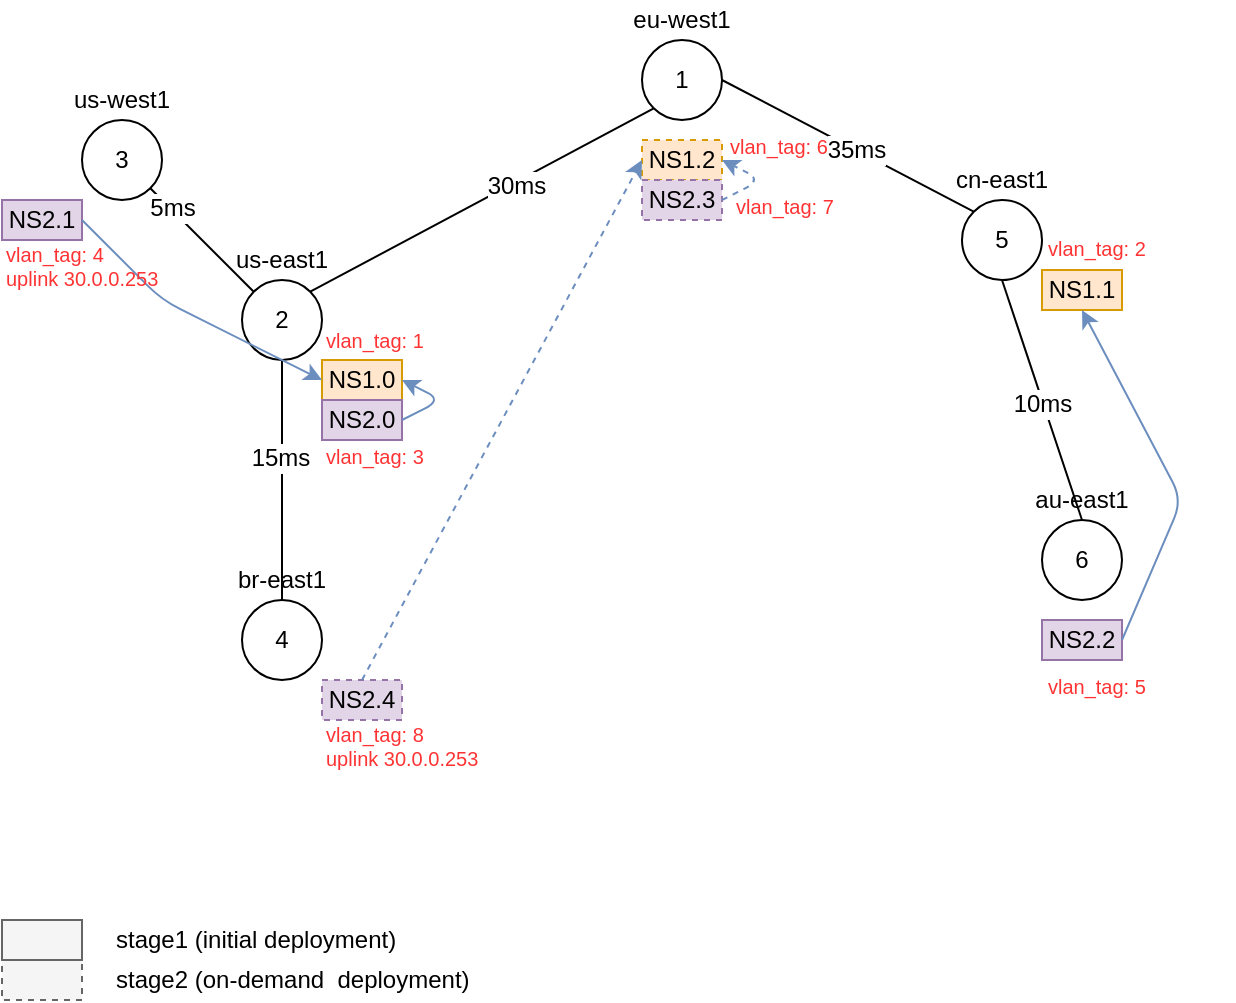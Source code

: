 <mxfile version="10.7.7" type="device"><diagram id="4vhg_s9XQWIRAxKi3bIL" name="Page-1"><mxGraphModel dx="1078" dy="798" grid="1" gridSize="10" guides="1" tooltips="1" connect="1" arrows="1" fold="1" page="1" pageScale="1" pageWidth="827" pageHeight="1169" math="0" shadow="0"><root><mxCell id="0"/><mxCell id="1" parent="0"/><mxCell id="ALgstblKvS4qDbaP3b99-1" value="1" style="ellipse;whiteSpace=wrap;html=1;aspect=fixed;" parent="1" vertex="1"><mxGeometry x="400" y="160" width="40" height="40" as="geometry"/></mxCell><mxCell id="ALgstblKvS4qDbaP3b99-2" value="2" style="ellipse;whiteSpace=wrap;html=1;aspect=fixed;" parent="1" vertex="1"><mxGeometry x="200" y="280" width="40" height="40" as="geometry"/></mxCell><mxCell id="ALgstblKvS4qDbaP3b99-3" value="3" style="ellipse;whiteSpace=wrap;html=1;aspect=fixed;" parent="1" vertex="1"><mxGeometry x="120" y="200" width="40" height="40" as="geometry"/></mxCell><mxCell id="ALgstblKvS4qDbaP3b99-4" value="4" style="ellipse;whiteSpace=wrap;html=1;aspect=fixed;" parent="1" vertex="1"><mxGeometry x="200" y="440" width="40" height="40" as="geometry"/></mxCell><mxCell id="ALgstblKvS4qDbaP3b99-6" value="5" style="ellipse;whiteSpace=wrap;html=1;aspect=fixed;" parent="1" vertex="1"><mxGeometry x="560" y="240" width="40" height="40" as="geometry"/></mxCell><mxCell id="ALgstblKvS4qDbaP3b99-7" value="6" style="ellipse;whiteSpace=wrap;html=1;aspect=fixed;" parent="1" vertex="1"><mxGeometry x="600" y="400" width="40" height="40" as="geometry"/></mxCell><mxCell id="ALgstblKvS4qDbaP3b99-8" value="eu-west1" style="text;html=1;strokeColor=none;fillColor=none;align=center;verticalAlign=middle;whiteSpace=wrap;rounded=0;" parent="1" vertex="1"><mxGeometry x="375" y="140" width="90" height="20" as="geometry"/></mxCell><mxCell id="ALgstblKvS4qDbaP3b99-9" value="cn-east1" style="text;html=1;strokeColor=none;fillColor=none;align=center;verticalAlign=middle;whiteSpace=wrap;rounded=0;" parent="1" vertex="1"><mxGeometry x="535" y="220" width="90" height="20" as="geometry"/></mxCell><mxCell id="ALgstblKvS4qDbaP3b99-10" value="au-east1" style="text;html=1;strokeColor=none;fillColor=none;align=center;verticalAlign=middle;whiteSpace=wrap;rounded=0;" parent="1" vertex="1"><mxGeometry x="575" y="380" width="90" height="20" as="geometry"/></mxCell><mxCell id="ALgstblKvS4qDbaP3b99-11" value="us-east1" style="text;html=1;strokeColor=none;fillColor=none;align=center;verticalAlign=middle;whiteSpace=wrap;rounded=0;" parent="1" vertex="1"><mxGeometry x="175" y="260" width="90" height="20" as="geometry"/></mxCell><mxCell id="ALgstblKvS4qDbaP3b99-12" value="us-west1" style="text;html=1;strokeColor=none;fillColor=none;align=center;verticalAlign=middle;whiteSpace=wrap;rounded=0;" parent="1" vertex="1"><mxGeometry x="95" y="180" width="90" height="20" as="geometry"/></mxCell><mxCell id="ALgstblKvS4qDbaP3b99-13" value="br-east1" style="text;html=1;strokeColor=none;fillColor=none;align=center;verticalAlign=middle;whiteSpace=wrap;rounded=0;" parent="1" vertex="1"><mxGeometry x="175" y="420" width="90" height="20" as="geometry"/></mxCell><mxCell id="ALgstblKvS4qDbaP3b99-15" value="" style="endArrow=none;html=1;entryX=0.5;entryY=1;entryDx=0;entryDy=0;exitX=0.5;exitY=1;exitDx=0;exitDy=0;" parent="1" source="ALgstblKvS4qDbaP3b99-2" target="ALgstblKvS4qDbaP3b99-13" edge="1"><mxGeometry width="50" height="50" relative="1" as="geometry"><mxPoint x="10" y="550" as="sourcePoint"/><mxPoint x="60" y="500" as="targetPoint"/></mxGeometry></mxCell><mxCell id="ALgstblKvS4qDbaP3b99-22" value="15ms" style="text;html=1;resizable=0;points=[];align=center;verticalAlign=middle;labelBackgroundColor=#ffffff;" parent="ALgstblKvS4qDbaP3b99-15" vertex="1" connectable="0"><mxGeometry x="-0.181" y="-1" relative="1" as="geometry"><mxPoint as="offset"/></mxGeometry></mxCell><mxCell id="ALgstblKvS4qDbaP3b99-16" value="" style="endArrow=none;html=1;entryX=0;entryY=1;entryDx=0;entryDy=0;exitX=1;exitY=0;exitDx=0;exitDy=0;" parent="1" source="ALgstblKvS4qDbaP3b99-2" target="ALgstblKvS4qDbaP3b99-1" edge="1"><mxGeometry width="50" height="50" relative="1" as="geometry"><mxPoint x="230.333" y="330" as="sourcePoint"/><mxPoint x="230.333" y="450" as="targetPoint"/></mxGeometry></mxCell><mxCell id="ALgstblKvS4qDbaP3b99-20" value="30ms" style="text;html=1;resizable=0;points=[];align=center;verticalAlign=middle;labelBackgroundColor=#ffffff;" parent="ALgstblKvS4qDbaP3b99-16" vertex="1" connectable="0"><mxGeometry x="0.187" y="-1" relative="1" as="geometry"><mxPoint as="offset"/></mxGeometry></mxCell><mxCell id="ALgstblKvS4qDbaP3b99-17" value="" style="endArrow=none;html=1;entryX=0;entryY=0;entryDx=0;entryDy=0;exitX=1;exitY=0.5;exitDx=0;exitDy=0;" parent="1" source="ALgstblKvS4qDbaP3b99-1" target="ALgstblKvS4qDbaP3b99-6" edge="1"><mxGeometry width="50" height="50" relative="1" as="geometry"><mxPoint x="240.333" y="340" as="sourcePoint"/><mxPoint x="240.333" y="460" as="targetPoint"/></mxGeometry></mxCell><mxCell id="ALgstblKvS4qDbaP3b99-24" value="35ms" style="text;html=1;resizable=0;points=[];align=center;verticalAlign=middle;labelBackgroundColor=#ffffff;" parent="ALgstblKvS4qDbaP3b99-17" vertex="1" connectable="0"><mxGeometry x="0.06" relative="1" as="geometry"><mxPoint as="offset"/></mxGeometry></mxCell><mxCell id="ALgstblKvS4qDbaP3b99-18" value="" style="endArrow=none;html=1;entryX=0;entryY=0;entryDx=0;entryDy=0;exitX=1;exitY=1;exitDx=0;exitDy=0;" parent="1" source="ALgstblKvS4qDbaP3b99-3" target="ALgstblKvS4qDbaP3b99-2" edge="1"><mxGeometry width="50" height="50" relative="1" as="geometry"><mxPoint x="250.333" y="350" as="sourcePoint"/><mxPoint x="250.333" y="470" as="targetPoint"/></mxGeometry></mxCell><mxCell id="ALgstblKvS4qDbaP3b99-21" value="5ms" style="text;html=1;resizable=0;points=[];align=center;verticalAlign=middle;labelBackgroundColor=#ffffff;" parent="ALgstblKvS4qDbaP3b99-18" vertex="1" connectable="0"><mxGeometry x="-0.597" y="1" relative="1" as="geometry"><mxPoint as="offset"/></mxGeometry></mxCell><mxCell id="ALgstblKvS4qDbaP3b99-19" value="" style="endArrow=none;html=1;entryX=0.5;entryY=1;entryDx=0;entryDy=0;exitX=0.5;exitY=1;exitDx=0;exitDy=0;" parent="1" source="ALgstblKvS4qDbaP3b99-6" target="ALgstblKvS4qDbaP3b99-10" edge="1"><mxGeometry width="50" height="50" relative="1" as="geometry"><mxPoint x="260.333" y="360" as="sourcePoint"/><mxPoint x="260.333" y="480" as="targetPoint"/></mxGeometry></mxCell><mxCell id="ALgstblKvS4qDbaP3b99-25" value="10ms" style="text;html=1;resizable=0;points=[];align=center;verticalAlign=middle;labelBackgroundColor=#ffffff;" parent="ALgstblKvS4qDbaP3b99-19" vertex="1" connectable="0"><mxGeometry x="0.025" y="-1" relative="1" as="geometry"><mxPoint as="offset"/></mxGeometry></mxCell><mxCell id="ALgstblKvS4qDbaP3b99-26" value="NS1.0" style="rounded=0;whiteSpace=wrap;html=1;align=center;fillColor=#ffe6cc;strokeColor=#d79b00;" parent="1" vertex="1"><mxGeometry x="240" y="320" width="40" height="20" as="geometry"/></mxCell><mxCell id="ALgstblKvS4qDbaP3b99-27" value="NS1.1" style="rounded=0;whiteSpace=wrap;html=1;align=center;fillColor=#ffe6cc;strokeColor=#d79b00;" parent="1" vertex="1"><mxGeometry x="600" y="275" width="40" height="20" as="geometry"/></mxCell><mxCell id="ALgstblKvS4qDbaP3b99-28" value="NS1.2" style="rounded=0;whiteSpace=wrap;html=1;align=center;fillColor=#ffe6cc;strokeColor=#d79b00;dashed=1;" parent="1" vertex="1"><mxGeometry x="400" y="210" width="40" height="20" as="geometry"/></mxCell><mxCell id="ALgstblKvS4qDbaP3b99-29" value="NS2.0" style="rounded=0;whiteSpace=wrap;html=1;align=center;fillColor=#e1d5e7;strokeColor=#9673a6;" parent="1" vertex="1"><mxGeometry x="240" y="340" width="40" height="20" as="geometry"/></mxCell><mxCell id="ALgstblKvS4qDbaP3b99-30" value="NS2.1" style="rounded=0;whiteSpace=wrap;html=1;align=center;fillColor=#e1d5e7;strokeColor=#9673a6;" parent="1" vertex="1"><mxGeometry x="80" y="240" width="40" height="20" as="geometry"/></mxCell><mxCell id="ALgstblKvS4qDbaP3b99-31" value="NS2.2" style="rounded=0;whiteSpace=wrap;html=1;align=center;fillColor=#e1d5e7;strokeColor=#9673a6;" parent="1" vertex="1"><mxGeometry x="600" y="450" width="40" height="20" as="geometry"/></mxCell><mxCell id="ALgstblKvS4qDbaP3b99-32" value="NS2.3" style="rounded=0;whiteSpace=wrap;html=1;align=center;fillColor=#e1d5e7;strokeColor=#9673a6;dashed=1;" parent="1" vertex="1"><mxGeometry x="400" y="230" width="40" height="20" as="geometry"/></mxCell><mxCell id="ALgstblKvS4qDbaP3b99-33" value="NS2.4" style="rounded=0;whiteSpace=wrap;html=1;align=center;fillColor=#e1d5e7;strokeColor=#9673a6;dashed=1;" parent="1" vertex="1"><mxGeometry x="240" y="480" width="40" height="20" as="geometry"/></mxCell><mxCell id="ALgstblKvS4qDbaP3b99-34" value="" style="rounded=0;whiteSpace=wrap;html=1;align=center;fillColor=#f5f5f5;strokeColor=#666666;dashed=1;fontColor=#333333;" parent="1" vertex="1"><mxGeometry x="80" y="620" width="40" height="20" as="geometry"/></mxCell><mxCell id="ALgstblKvS4qDbaP3b99-35" value="" style="rounded=0;whiteSpace=wrap;html=1;align=center;fillColor=#f5f5f5;strokeColor=#666666;fontColor=#333333;" parent="1" vertex="1"><mxGeometry x="80" y="600" width="40" height="20" as="geometry"/></mxCell><mxCell id="ALgstblKvS4qDbaP3b99-36" value="stage1 (initial deployment)" style="text;html=1;strokeColor=none;fillColor=none;align=left;verticalAlign=middle;whiteSpace=wrap;rounded=0;" parent="1" vertex="1"><mxGeometry x="135" y="600" width="195" height="20" as="geometry"/></mxCell><mxCell id="ALgstblKvS4qDbaP3b99-37" value="stage2 (on-demand&amp;nbsp; deployment)" style="text;html=1;strokeColor=none;fillColor=none;align=left;verticalAlign=middle;whiteSpace=wrap;rounded=0;" parent="1" vertex="1"><mxGeometry x="135" y="620" width="225" height="20" as="geometry"/></mxCell><mxCell id="ALgstblKvS4qDbaP3b99-38" value="" style="endArrow=classic;html=1;fontColor=#7EA6E0;fillColor=#dae8fc;strokeColor=#6c8ebf;entryX=1;entryY=0.5;entryDx=0;entryDy=0;exitX=1;exitY=0.5;exitDx=0;exitDy=0;" parent="1" source="ALgstblKvS4qDbaP3b99-29" target="ALgstblKvS4qDbaP3b99-26" edge="1"><mxGeometry width="50" height="50" relative="1" as="geometry"><mxPoint x="10" y="710" as="sourcePoint"/><mxPoint x="60" y="660" as="targetPoint"/><Array as="points"><mxPoint x="300" y="340"/></Array></mxGeometry></mxCell><mxCell id="ALgstblKvS4qDbaP3b99-39" value="" style="endArrow=classic;html=1;fontColor=#7EA6E0;fillColor=#dae8fc;strokeColor=#6c8ebf;entryX=0;entryY=0.5;entryDx=0;entryDy=0;exitX=1;exitY=0.5;exitDx=0;exitDy=0;" parent="1" source="ALgstblKvS4qDbaP3b99-30" target="ALgstblKvS4qDbaP3b99-26" edge="1"><mxGeometry width="50" height="50" relative="1" as="geometry"><mxPoint x="290.333" y="360" as="sourcePoint"/><mxPoint x="290.333" y="340" as="targetPoint"/><Array as="points"><mxPoint x="160" y="290"/></Array></mxGeometry></mxCell><mxCell id="ALgstblKvS4qDbaP3b99-40" value="" style="endArrow=classic;html=1;fontColor=#7EA6E0;fillColor=#dae8fc;strokeColor=#6c8ebf;entryX=0;entryY=0.5;entryDx=0;entryDy=0;exitX=0.5;exitY=0;exitDx=0;exitDy=0;dashed=1;" parent="1" source="ALgstblKvS4qDbaP3b99-33" target="ALgstblKvS4qDbaP3b99-28" edge="1"><mxGeometry width="50" height="50" relative="1" as="geometry"><mxPoint x="130.333" y="260" as="sourcePoint"/><mxPoint x="250.333" y="340" as="targetPoint"/><Array as="points"/></mxGeometry></mxCell><mxCell id="ALgstblKvS4qDbaP3b99-41" value="" style="endArrow=classic;html=1;fontColor=#7EA6E0;fillColor=#dae8fc;strokeColor=#6c8ebf;entryX=1;entryY=0.5;entryDx=0;entryDy=0;exitX=1;exitY=0.5;exitDx=0;exitDy=0;dashed=1;" parent="1" source="ALgstblKvS4qDbaP3b99-32" target="ALgstblKvS4qDbaP3b99-28" edge="1"><mxGeometry width="50" height="50" relative="1" as="geometry"><mxPoint x="290.333" y="360" as="sourcePoint"/><mxPoint x="290.333" y="340" as="targetPoint"/><Array as="points"><mxPoint x="460" y="230"/></Array></mxGeometry></mxCell><mxCell id="ALgstblKvS4qDbaP3b99-42" value="" style="endArrow=classic;html=1;fontColor=#7EA6E0;fillColor=#dae8fc;strokeColor=#6c8ebf;entryX=0.5;entryY=1;entryDx=0;entryDy=0;exitX=1;exitY=0.5;exitDx=0;exitDy=0;" parent="1" source="ALgstblKvS4qDbaP3b99-31" target="ALgstblKvS4qDbaP3b99-27" edge="1"><mxGeometry width="50" height="50" relative="1" as="geometry"><mxPoint x="300.333" y="370" as="sourcePoint"/><mxPoint x="300.333" y="350" as="targetPoint"/><Array as="points"><mxPoint x="670" y="390"/></Array></mxGeometry></mxCell><mxCell id="ALgstblKvS4qDbaP3b99-43" value="&lt;div style=&quot;text-align: left&quot;&gt;&lt;span&gt;vlan_tag: 4&lt;/span&gt;&lt;/div&gt;uplink 30.0.0.253" style="text;html=1;strokeColor=none;fillColor=none;align=left;verticalAlign=middle;whiteSpace=wrap;rounded=0;fontColor=#FF3333;fontSize=10;" parent="1" vertex="1"><mxGeometry x="80" y="260" width="95" height="25" as="geometry"/></mxCell><mxCell id="ALgstblKvS4qDbaP3b99-45" value="&lt;div style=&quot;text-align: left&quot;&gt;&lt;span&gt;vlan_tag: 8&lt;/span&gt;&lt;/div&gt;uplink 30.0.0.253" style="text;html=1;strokeColor=none;fillColor=none;align=left;verticalAlign=middle;whiteSpace=wrap;rounded=0;fontColor=#FF3333;fontSize=10;" parent="1" vertex="1"><mxGeometry x="240" y="500" width="95" height="25" as="geometry"/></mxCell><mxCell id="ALgstblKvS4qDbaP3b99-46" value="&lt;div style=&quot;text-align: left&quot;&gt;&lt;span&gt;vlan_tag: 6&lt;/span&gt;&lt;/div&gt;" style="text;html=1;strokeColor=none;fillColor=none;align=left;verticalAlign=middle;whiteSpace=wrap;rounded=0;fontColor=#FF3333;fontSize=10;" parent="1" vertex="1"><mxGeometry x="442" y="200" width="95" height="25" as="geometry"/></mxCell><mxCell id="ALgstblKvS4qDbaP3b99-47" value="&lt;div style=&quot;text-align: left&quot;&gt;&lt;span&gt;vlan_tag: 7&lt;/span&gt;&lt;/div&gt;" style="text;html=1;strokeColor=none;fillColor=none;align=left;verticalAlign=middle;whiteSpace=wrap;rounded=0;fontColor=#FF3333;fontSize=10;" parent="1" vertex="1"><mxGeometry x="445" y="230" width="95" height="25" as="geometry"/></mxCell><mxCell id="ALgstblKvS4qDbaP3b99-48" value="&lt;div style=&quot;text-align: left&quot;&gt;&lt;span&gt;vlan_tag: 1&lt;/span&gt;&lt;/div&gt;" style="text;html=1;strokeColor=none;fillColor=none;align=left;verticalAlign=middle;whiteSpace=wrap;rounded=0;fontColor=#FF3333;fontSize=10;" parent="1" vertex="1"><mxGeometry x="240" y="297.5" width="95" height="25" as="geometry"/></mxCell><mxCell id="ALgstblKvS4qDbaP3b99-49" value="&lt;div style=&quot;text-align: left&quot;&gt;&lt;span&gt;vlan_tag: 3&lt;/span&gt;&lt;/div&gt;" style="text;html=1;strokeColor=none;fillColor=none;align=left;verticalAlign=middle;whiteSpace=wrap;rounded=0;fontColor=#FF3333;fontSize=10;" parent="1" vertex="1"><mxGeometry x="240" y="355" width="95" height="25" as="geometry"/></mxCell><mxCell id="ALgstblKvS4qDbaP3b99-50" value="&lt;div style=&quot;text-align: left&quot;&gt;&lt;span&gt;vlan_tag: 2&lt;/span&gt;&lt;/div&gt;" style="text;html=1;strokeColor=none;fillColor=none;align=left;verticalAlign=middle;whiteSpace=wrap;rounded=0;fontColor=#FF3333;fontSize=10;" parent="1" vertex="1"><mxGeometry x="601" y="251" width="95" height="25" as="geometry"/></mxCell><mxCell id="ALgstblKvS4qDbaP3b99-51" value="&lt;div style=&quot;text-align: left&quot;&gt;&lt;span&gt;vlan_tag: 5&lt;/span&gt;&lt;/div&gt;" style="text;html=1;strokeColor=none;fillColor=none;align=left;verticalAlign=middle;whiteSpace=wrap;rounded=0;fontColor=#FF3333;fontSize=10;" parent="1" vertex="1"><mxGeometry x="601" y="470" width="95" height="25" as="geometry"/></mxCell></root></mxGraphModel></diagram></mxfile>